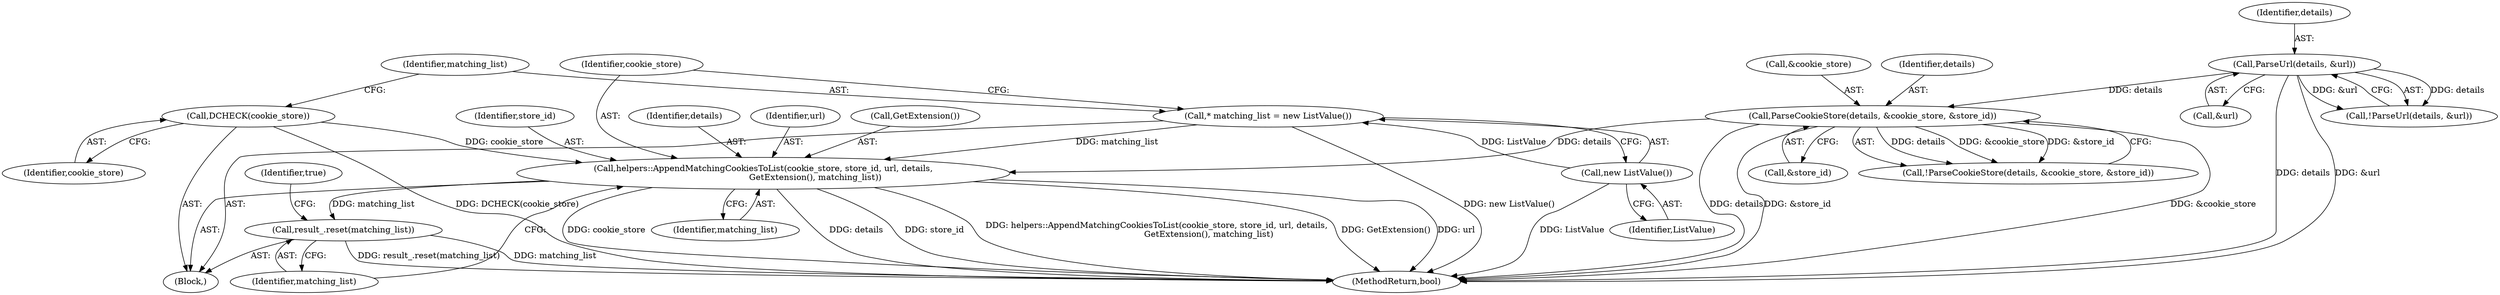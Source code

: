digraph "1_Chrome_b7e899141194fa27d55a990e38ae8bdcc5183a90_2@pointer" {
"1000139" [label="(Call,helpers::AppendMatchingCookiesToList(cookie_store, store_id, url, details,\n                                       GetExtension(), matching_list))"];
"1000132" [label="(Call,DCHECK(cookie_store))"];
"1000124" [label="(Call,ParseCookieStore(details, &cookie_store, &store_id))"];
"1000114" [label="(Call,ParseUrl(details, &url))"];
"1000135" [label="(Call,* matching_list = new ListValue())"];
"1000137" [label="(Call,new ListValue())"];
"1000146" [label="(Call,result_.reset(matching_list))"];
"1000139" [label="(Call,helpers::AppendMatchingCookiesToList(cookie_store, store_id, url, details,\n                                       GetExtension(), matching_list))"];
"1000126" [label="(Call,&cookie_store)"];
"1000128" [label="(Call,&store_id)"];
"1000143" [label="(Identifier,details)"];
"1000137" [label="(Call,new ListValue())"];
"1000141" [label="(Identifier,store_id)"];
"1000140" [label="(Identifier,cookie_store)"];
"1000113" [label="(Call,!ParseUrl(details, &url))"];
"1000142" [label="(Identifier,url)"];
"1000101" [label="(Block,)"];
"1000136" [label="(Identifier,matching_list)"];
"1000138" [label="(Identifier,ListValue)"];
"1000135" [label="(Call,* matching_list = new ListValue())"];
"1000147" [label="(Identifier,matching_list)"];
"1000146" [label="(Call,result_.reset(matching_list))"];
"1000124" [label="(Call,ParseCookieStore(details, &cookie_store, &store_id))"];
"1000133" [label="(Identifier,cookie_store)"];
"1000125" [label="(Identifier,details)"];
"1000149" [label="(Identifier,true)"];
"1000116" [label="(Call,&url)"];
"1000115" [label="(Identifier,details)"];
"1000132" [label="(Call,DCHECK(cookie_store))"];
"1000114" [label="(Call,ParseUrl(details, &url))"];
"1000145" [label="(Identifier,matching_list)"];
"1000150" [label="(MethodReturn,bool)"];
"1000123" [label="(Call,!ParseCookieStore(details, &cookie_store, &store_id))"];
"1000144" [label="(Call,GetExtension())"];
"1000139" -> "1000101"  [label="AST: "];
"1000139" -> "1000145"  [label="CFG: "];
"1000140" -> "1000139"  [label="AST: "];
"1000141" -> "1000139"  [label="AST: "];
"1000142" -> "1000139"  [label="AST: "];
"1000143" -> "1000139"  [label="AST: "];
"1000144" -> "1000139"  [label="AST: "];
"1000145" -> "1000139"  [label="AST: "];
"1000147" -> "1000139"  [label="CFG: "];
"1000139" -> "1000150"  [label="DDG: url"];
"1000139" -> "1000150"  [label="DDG: cookie_store"];
"1000139" -> "1000150"  [label="DDG: details"];
"1000139" -> "1000150"  [label="DDG: store_id"];
"1000139" -> "1000150"  [label="DDG: helpers::AppendMatchingCookiesToList(cookie_store, store_id, url, details,\n                                       GetExtension(), matching_list)"];
"1000139" -> "1000150"  [label="DDG: GetExtension()"];
"1000132" -> "1000139"  [label="DDG: cookie_store"];
"1000124" -> "1000139"  [label="DDG: details"];
"1000135" -> "1000139"  [label="DDG: matching_list"];
"1000139" -> "1000146"  [label="DDG: matching_list"];
"1000132" -> "1000101"  [label="AST: "];
"1000132" -> "1000133"  [label="CFG: "];
"1000133" -> "1000132"  [label="AST: "];
"1000136" -> "1000132"  [label="CFG: "];
"1000132" -> "1000150"  [label="DDG: DCHECK(cookie_store)"];
"1000124" -> "1000123"  [label="AST: "];
"1000124" -> "1000128"  [label="CFG: "];
"1000125" -> "1000124"  [label="AST: "];
"1000126" -> "1000124"  [label="AST: "];
"1000128" -> "1000124"  [label="AST: "];
"1000123" -> "1000124"  [label="CFG: "];
"1000124" -> "1000150"  [label="DDG: &cookie_store"];
"1000124" -> "1000150"  [label="DDG: details"];
"1000124" -> "1000150"  [label="DDG: &store_id"];
"1000124" -> "1000123"  [label="DDG: details"];
"1000124" -> "1000123"  [label="DDG: &cookie_store"];
"1000124" -> "1000123"  [label="DDG: &store_id"];
"1000114" -> "1000124"  [label="DDG: details"];
"1000114" -> "1000113"  [label="AST: "];
"1000114" -> "1000116"  [label="CFG: "];
"1000115" -> "1000114"  [label="AST: "];
"1000116" -> "1000114"  [label="AST: "];
"1000113" -> "1000114"  [label="CFG: "];
"1000114" -> "1000150"  [label="DDG: details"];
"1000114" -> "1000150"  [label="DDG: &url"];
"1000114" -> "1000113"  [label="DDG: details"];
"1000114" -> "1000113"  [label="DDG: &url"];
"1000135" -> "1000101"  [label="AST: "];
"1000135" -> "1000137"  [label="CFG: "];
"1000136" -> "1000135"  [label="AST: "];
"1000137" -> "1000135"  [label="AST: "];
"1000140" -> "1000135"  [label="CFG: "];
"1000135" -> "1000150"  [label="DDG: new ListValue()"];
"1000137" -> "1000135"  [label="DDG: ListValue"];
"1000137" -> "1000138"  [label="CFG: "];
"1000138" -> "1000137"  [label="AST: "];
"1000137" -> "1000150"  [label="DDG: ListValue"];
"1000146" -> "1000101"  [label="AST: "];
"1000146" -> "1000147"  [label="CFG: "];
"1000147" -> "1000146"  [label="AST: "];
"1000149" -> "1000146"  [label="CFG: "];
"1000146" -> "1000150"  [label="DDG: result_.reset(matching_list)"];
"1000146" -> "1000150"  [label="DDG: matching_list"];
}

